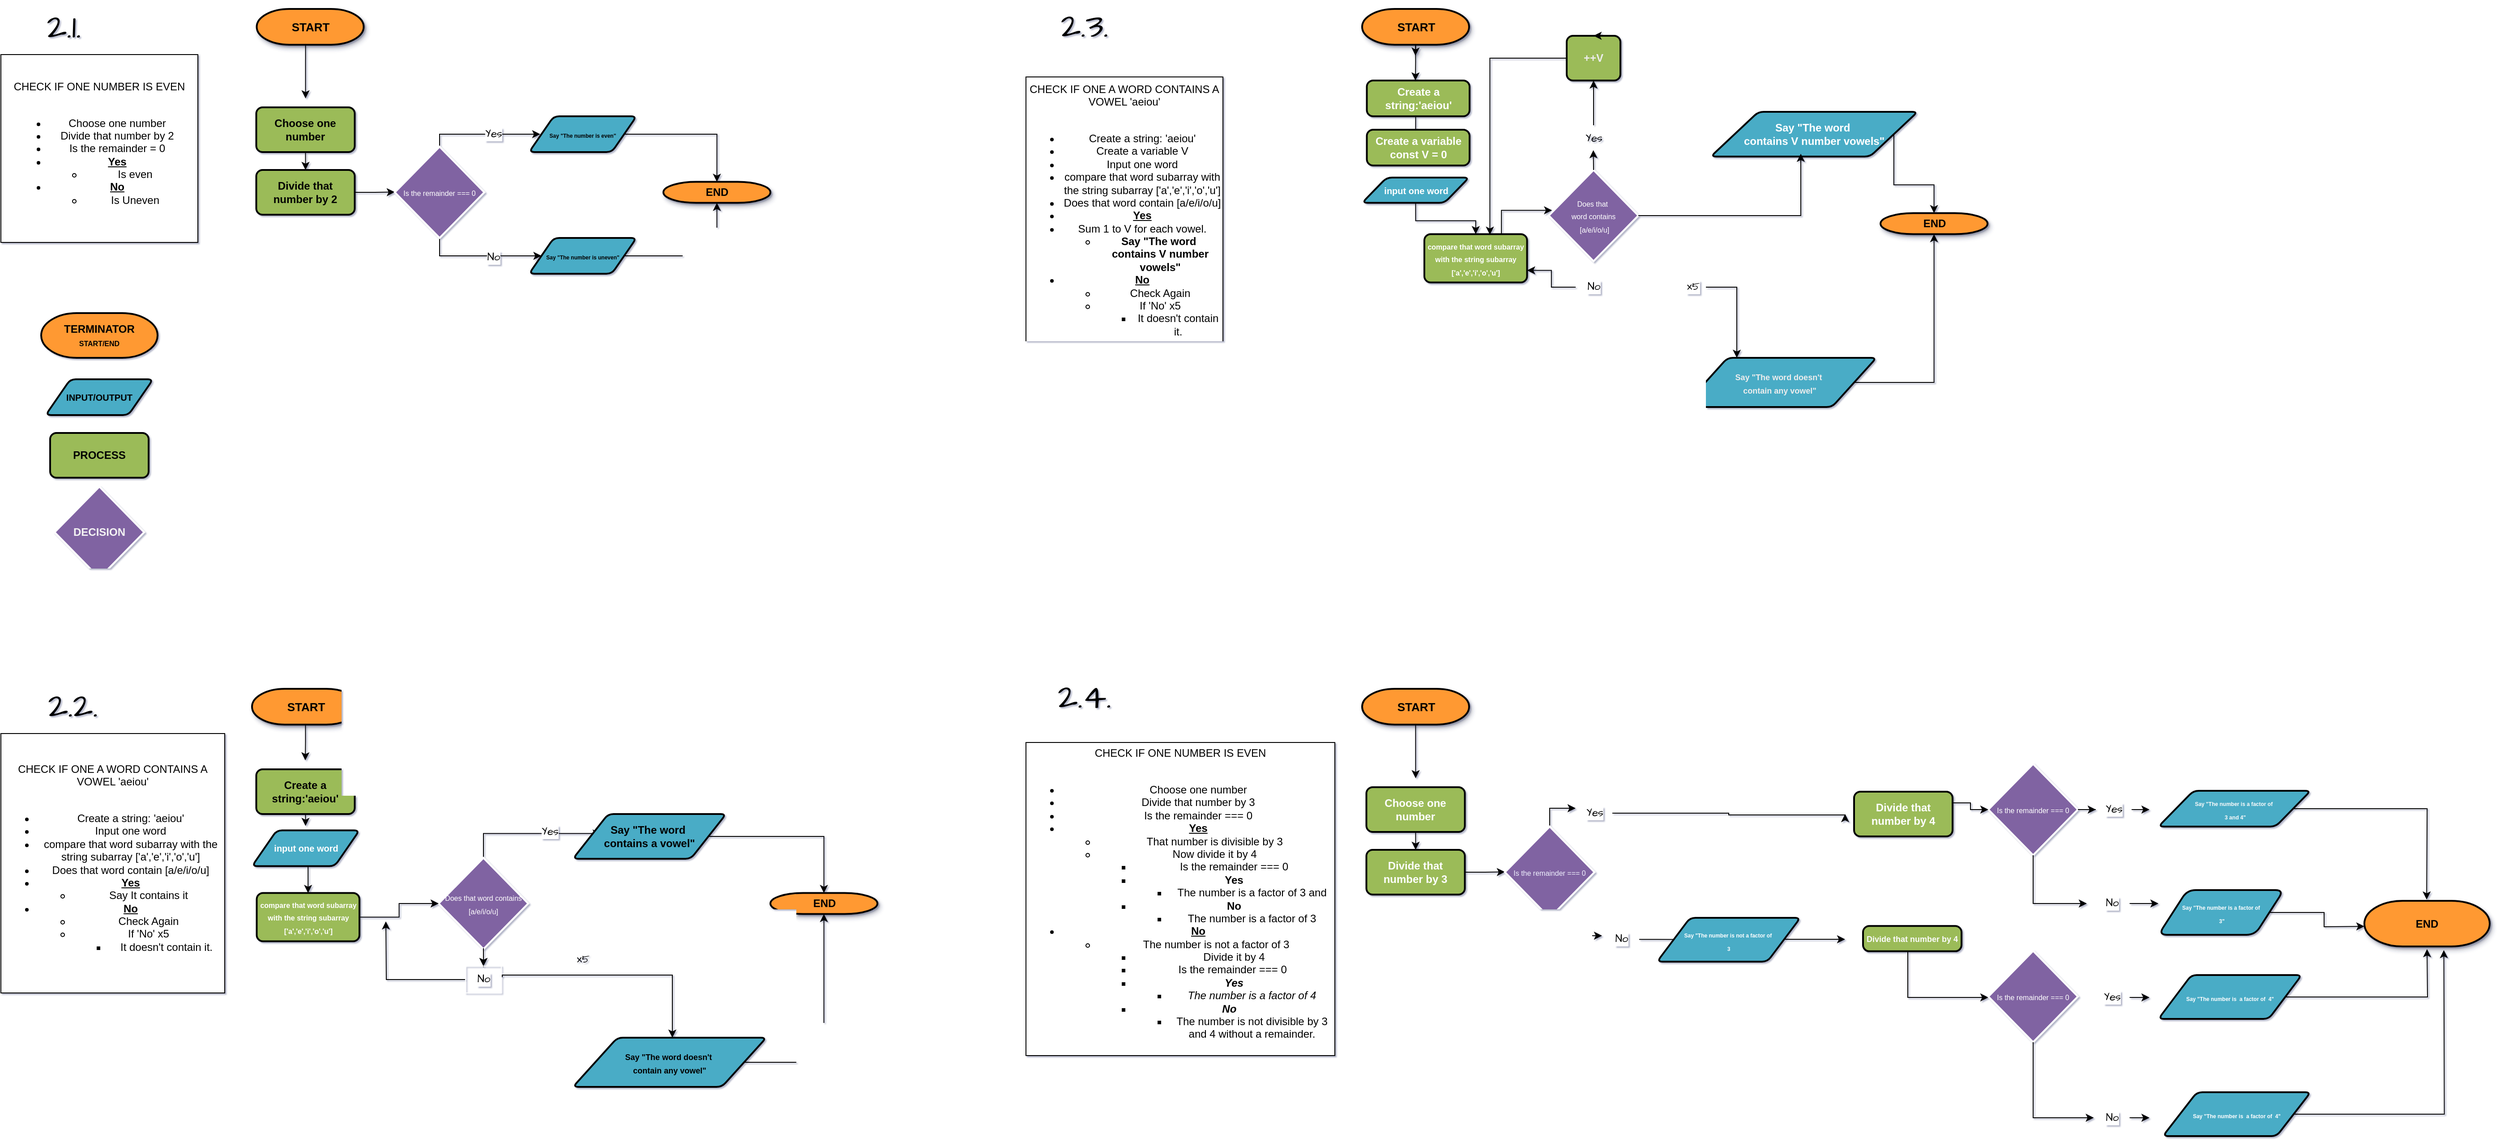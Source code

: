 <mxfile version="26.2.14" pages="2">
  <diagram name="Page-1" id="hdfUu6miAbO8KPyTUcIj">
    <mxGraphModel dx="9005" dy="5015" grid="1" gridSize="10" guides="1" tooltips="1" connect="1" arrows="1" fold="1" page="1" pageScale="1" pageWidth="827" pageHeight="1169" background="#ffffff" math="0" shadow="1" adaptiveColors="auto">
      <root>
        <mxCell id="0" />
        <mxCell id="1" parent="0" />
        <mxCell id="lo5BohARaPk3vTkeO70g-79" style="rounded=0;hachureGap=4;orthogonalLoop=1;jettySize=auto;html=1;exitX=0.5;exitY=1;exitDx=0;exitDy=0;exitPerimeter=0;fontFamily=Architects Daughter;fontSource=https%3A%2F%2Ffonts.googleapis.com%2Fcss%3Ffamily%3DArchitects%2BDaughter;edgeStyle=orthogonalEdgeStyle;" parent="1" source="lo5BohARaPk3vTkeO70g-61" target="lo5BohARaPk3vTkeO70g-73" edge="1">
          <mxGeometry relative="1" as="geometry">
            <mxPoint x="599.973" y="820" as="targetPoint" />
            <Array as="points">
              <mxPoint x="600" y="766" />
              <mxPoint x="760" y="766" />
            </Array>
          </mxGeometry>
        </mxCell>
        <mxCell id="lo5BohARaPk3vTkeO70g-3" value="&lt;b&gt;&lt;font style=&quot;color: light-dark(rgb(0, 0, 0), rgb(1, 1, 1));&quot;&gt;TERMINATOR&lt;/font&gt;&lt;/b&gt;&lt;div&gt;&lt;b&gt;&lt;font style=&quot;color: light-dark(rgb(0, 0, 0), rgb(1, 1, 1)); font-size: 8px;&quot;&gt;START/END&lt;/font&gt;&lt;/b&gt;&lt;/div&gt;" style="strokeWidth=2;html=1;shape=mxgraph.flowchart.terminator;whiteSpace=wrap;direction=east;flipH=0;flipV=1;fillColor=light-dark(#FF9933,#FFB570);" parent="1" vertex="1">
          <mxGeometry x="155" y="830" width="130" height="50" as="geometry" />
        </mxCell>
        <mxCell id="lo5BohARaPk3vTkeO70g-5" value="&lt;font style=&quot;color: rgb(244, 244, 244);&quot;&gt;DECISION&lt;/font&gt;" style="strokeWidth=2;html=1;shape=mxgraph.flowchart.decision;whiteSpace=wrap;fillColor=light-dark(#8064a2, #3333FF);fontStyle=1;strokeColor=#FFFFFF;" parent="1" vertex="1">
          <mxGeometry x="170" y="1024" width="100" height="102" as="geometry" />
        </mxCell>
        <mxCell id="lo5BohARaPk3vTkeO70g-6" value="&lt;font style=&quot;color: light-dark(rgb(0, 0, 0), rgb(0, 0, 0));&quot;&gt;&lt;b&gt;PROCESS&lt;/b&gt;&lt;/font&gt;" style="rounded=1;whiteSpace=wrap;html=1;absoluteArcSize=1;arcSize=14;strokeWidth=2;fillColor=light-dark(#9bbb59, #66CC00);" parent="1" vertex="1">
          <mxGeometry x="165" y="964" width="110" height="50" as="geometry" />
        </mxCell>
        <mxCell id="lo5BohARaPk3vTkeO70g-11" value="CHECK IF ONE NUMBER IS EVEN&lt;div&gt;&lt;br&gt;&lt;/div&gt;&lt;div&gt;&lt;ul&gt;&lt;li&gt;Choose one number&lt;/li&gt;&lt;li&gt;Divide that number by 2&lt;/li&gt;&lt;li&gt;Is the remainder = 0&lt;/li&gt;&lt;li&gt;&lt;b&gt;&lt;u&gt;Yes&lt;/u&gt;&lt;/b&gt;&lt;/li&gt;&lt;ul&gt;&lt;li&gt;Is even&lt;/li&gt;&lt;/ul&gt;&lt;li&gt;&lt;b&gt;&lt;u&gt;No&lt;/u&gt;&lt;/b&gt;&lt;/li&gt;&lt;ul&gt;&lt;li&gt;Is Uneven&lt;/li&gt;&lt;/ul&gt;&lt;/ul&gt;&lt;/div&gt;" style="rounded=0;whiteSpace=wrap;html=1;" parent="1" vertex="1">
          <mxGeometry x="110" y="541" width="220" height="210" as="geometry" />
        </mxCell>
        <mxCell id="lo5BohARaPk3vTkeO70g-33" value="&lt;font style=&quot;font-size: 10px;&quot; color=&quot;#000000&quot;&gt;&lt;b style=&quot;&quot;&gt;INPUT/OUTPUT&lt;/b&gt;&lt;/font&gt;" style="shape=parallelogram;html=1;strokeWidth=2;perimeter=parallelogramPerimeter;whiteSpace=wrap;rounded=1;arcSize=12;size=0.23;fillColor=light-dark(#4aacc6, #3399FF);" parent="1" vertex="1">
          <mxGeometry x="160" y="904" width="120" height="40" as="geometry" />
        </mxCell>
        <mxCell id="lo5BohARaPk3vTkeO70g-60" style="edgeStyle=orthogonalEdgeStyle;rounded=0;hachureGap=4;orthogonalLoop=1;jettySize=auto;html=1;fontFamily=Architects Daughter;fontSource=https%3A%2F%2Ffonts.googleapis.com%2Fcss%3Ffamily%3DArchitects%2BDaughter;" parent="1" edge="1">
          <mxGeometry relative="1" as="geometry">
            <mxPoint x="450.268" y="590" as="targetPoint" />
            <mxPoint x="450.308" y="530" as="sourcePoint" />
          </mxGeometry>
        </mxCell>
        <mxCell id="lo5BohARaPk3vTkeO70g-39" value="&lt;div&gt;&lt;font color=&quot;#010101&quot;&gt;&lt;b&gt;END&lt;/b&gt;&lt;/font&gt;&lt;/div&gt;" style="strokeWidth=2;html=1;shape=mxgraph.flowchart.terminator;whiteSpace=wrap;direction=east;flipH=0;flipV=1;fillColor=light-dark(#FF9933,#FFB570);shadow=1;container=0;" parent="1" vertex="1">
          <mxGeometry x="849.998" y="683.283" width="119.54" height="23.438" as="geometry" />
        </mxCell>
        <mxCell id="lo5BohARaPk3vTkeO70g-62" style="edgeStyle=orthogonalEdgeStyle;rounded=0;hachureGap=4;orthogonalLoop=1;jettySize=auto;html=1;exitX=0.5;exitY=1;exitDx=0;exitDy=0;entryX=0.5;entryY=0;entryDx=0;entryDy=0;fontFamily=Architects Daughter;fontSource=https%3A%2F%2Ffonts.googleapis.com%2Fcss%3Ffamily%3DArchitects%2BDaughter;" parent="1" source="lo5BohARaPk3vTkeO70g-53" target="lo5BohARaPk3vTkeO70g-54" edge="1">
          <mxGeometry relative="1" as="geometry" />
        </mxCell>
        <mxCell id="lo5BohARaPk3vTkeO70g-53" value="&lt;font style=&quot;color: light-dark(rgb(0, 0, 0), rgb(255, 255, 255));&quot;&gt;&lt;b style=&quot;&quot;&gt;Choose one number&lt;/b&gt;&lt;/font&gt;" style="rounded=1;whiteSpace=wrap;html=1;absoluteArcSize=1;arcSize=14;strokeWidth=2;fillColor=light-dark(#9bbb59, #66CC00);container=0;" parent="1" vertex="1">
          <mxGeometry x="395.25" y="600" width="110" height="50" as="geometry" />
        </mxCell>
        <mxCell id="lo5BohARaPk3vTkeO70g-69" style="edgeStyle=orthogonalEdgeStyle;rounded=0;hachureGap=4;orthogonalLoop=1;jettySize=auto;html=1;exitX=1;exitY=0.5;exitDx=0;exitDy=0;fontFamily=Architects Daughter;fontSource=https%3A%2F%2Ffonts.googleapis.com%2Fcss%3Ffamily%3DArchitects%2BDaughter;" parent="1" source="lo5BohARaPk3vTkeO70g-54" edge="1">
          <mxGeometry relative="1" as="geometry">
            <mxPoint x="550" y="694.706" as="targetPoint" />
          </mxGeometry>
        </mxCell>
        <mxCell id="lo5BohARaPk3vTkeO70g-54" value="&lt;font style=&quot;color: light-dark(rgb(0, 0, 0), rgb(233, 255, 253));&quot;&gt;&lt;b style=&quot;&quot;&gt;Divide that number by 2&lt;/b&gt;&lt;/font&gt;" style="rounded=1;whiteSpace=wrap;html=1;absoluteArcSize=1;arcSize=14;strokeWidth=2;fillColor=light-dark(#9bbb59, #66CC00);container=0;" parent="1" vertex="1">
          <mxGeometry x="395.25" y="670" width="110" height="50" as="geometry" />
        </mxCell>
        <mxCell id="lo5BohARaPk3vTkeO70g-74" style="edgeStyle=orthogonalEdgeStyle;rounded=0;hachureGap=4;orthogonalLoop=1;jettySize=auto;html=1;exitX=0.47;exitY=0.038;exitDx=0;exitDy=0;exitPerimeter=0;entryX=0;entryY=0;entryDx=0;entryDy=0;fontFamily=Architects Daughter;fontSource=https%3A%2F%2Ffonts.googleapis.com%2Fcss%3Ffamily%3DArchitects%2BDaughter;" parent="1" source="lo5BohARaPk3vTkeO70g-61" edge="1">
          <mxGeometry relative="1" as="geometry">
            <mxPoint x="590" y="656.52" as="sourcePoint" />
            <mxPoint x="712.439" y="630.0" as="targetPoint" />
            <Array as="points">
              <mxPoint x="597" y="656" />
              <mxPoint x="600" y="656" />
              <mxPoint x="600" y="630" />
            </Array>
          </mxGeometry>
        </mxCell>
        <mxCell id="lo5BohARaPk3vTkeO70g-61" value="&lt;span style=&quot;font-weight: 400; background-color: transparent;&quot;&gt;&lt;font style=&quot;font-size: 8px; color: light-dark(rgb(255, 255, 255), rgb(255, 255, 255));&quot;&gt;Is the remainder === 0&lt;/font&gt;&lt;/span&gt;" style="strokeWidth=2;html=1;shape=mxgraph.flowchart.decision;whiteSpace=wrap;fillColor=light-dark(#8064a2, #3333FF);fontStyle=1;container=0;strokeColor=#FFFFFF;" parent="1" vertex="1">
          <mxGeometry x="550" y="644" width="100" height="102" as="geometry" />
        </mxCell>
        <mxCell id="lo5BohARaPk3vTkeO70g-72" value="&lt;font style=&quot;font-size: 6px;&quot; color=&quot;#000000&quot;&gt;&lt;b style=&quot;&quot;&gt;Say &quot;The number is even&quot;&lt;/b&gt;&lt;/font&gt;" style="shape=parallelogram;html=1;strokeWidth=2;perimeter=parallelogramPerimeter;whiteSpace=wrap;rounded=1;arcSize=12;size=0.23;fillColor=light-dark(#4aacc6, #3399FF);" parent="1" vertex="1">
          <mxGeometry x="700" y="610" width="120" height="40" as="geometry" />
        </mxCell>
        <mxCell id="lo5BohARaPk3vTkeO70g-73" value="&lt;b&gt;&lt;font style=&quot;font-size: 6px; color: light-dark(rgb(0, 0, 0), rgb(255, 255, 255));&quot;&gt;Say &quot;The number is uneven&quot;&lt;/font&gt;&lt;/b&gt;" style="shape=parallelogram;html=1;strokeWidth=2;perimeter=parallelogramPerimeter;whiteSpace=wrap;rounded=1;arcSize=12;size=0.23;fillColor=light-dark(#4aacc6, #3399FF);" parent="1" vertex="1">
          <mxGeometry x="700" y="746" width="120" height="40" as="geometry" />
        </mxCell>
        <mxCell id="lo5BohARaPk3vTkeO70g-76" style="edgeStyle=orthogonalEdgeStyle;rounded=0;hachureGap=4;orthogonalLoop=1;jettySize=auto;html=1;exitX=1;exitY=0.5;exitDx=0;exitDy=0;entryX=0.5;entryY=1;entryDx=0;entryDy=0;entryPerimeter=0;fontFamily=Architects Daughter;fontSource=https%3A%2F%2Ffonts.googleapis.com%2Fcss%3Ffamily%3DArchitects%2BDaughter;" parent="1" source="lo5BohARaPk3vTkeO70g-72" target="lo5BohARaPk3vTkeO70g-39" edge="1">
          <mxGeometry relative="1" as="geometry" />
        </mxCell>
        <mxCell id="lo5BohARaPk3vTkeO70g-77" style="edgeStyle=orthogonalEdgeStyle;rounded=0;hachureGap=4;orthogonalLoop=1;jettySize=auto;html=1;exitX=1;exitY=0.5;exitDx=0;exitDy=0;entryX=0.5;entryY=0;entryDx=0;entryDy=0;entryPerimeter=0;fontFamily=Architects Daughter;fontSource=https%3A%2F%2Ffonts.googleapis.com%2Fcss%3Ffamily%3DArchitects%2BDaughter;" parent="1" source="lo5BohARaPk3vTkeO70g-73" target="lo5BohARaPk3vTkeO70g-39" edge="1">
          <mxGeometry relative="1" as="geometry" />
        </mxCell>
        <mxCell id="lo5BohARaPk3vTkeO70g-81" value="No" style="text;html=1;align=center;verticalAlign=middle;resizable=0;points=[];autosize=1;strokeColor=none;fillColor=none;fontFamily=Architects Daughter;fontSource=https%3A%2F%2Ffonts.googleapis.com%2Fcss%3Ffamily%3DArchitects%2BDaughter;labelBackgroundColor=default;spacingTop=3;spacing=1;" parent="1" vertex="1">
          <mxGeometry x="640" y="751" width="40" height="30" as="geometry" />
        </mxCell>
        <mxCell id="lo5BohARaPk3vTkeO70g-82" value="2.1." style="text;html=1;align=center;verticalAlign=middle;resizable=0;points=[];autosize=1;strokeColor=none;fillColor=none;fontFamily=Architects Daughter;fontSource=https%3A%2F%2Ffonts.googleapis.com%2Fcss%3Ffamily%3DArchitects%2BDaughter;fontSize=39;" parent="1" vertex="1">
          <mxGeometry x="150" y="481" width="60" height="60" as="geometry" />
        </mxCell>
        <mxCell id="lo5BohARaPk3vTkeO70g-106" style="rounded=0;hachureGap=4;orthogonalLoop=1;jettySize=auto;html=1;fontFamily=Architects Daughter;fontSource=https%3A%2F%2Ffonts.googleapis.com%2Fcss%3Ffamily%3DArchitects%2BDaughter;edgeStyle=orthogonalEdgeStyle;exitX=1.025;exitY=0.414;exitDx=0;exitDy=0;exitPerimeter=0;" parent="1" source="lo5BohARaPk3vTkeO70g-127" target="lo5BohARaPk3vTkeO70g-123" edge="1">
          <mxGeometry relative="1" as="geometry">
            <mxPoint x="648.973" y="1615" as="targetPoint" />
            <Array as="points">
              <mxPoint x="670" y="1570" />
              <mxPoint x="860" y="1570" />
            </Array>
            <mxPoint x="700" y="1570" as="sourcePoint" />
          </mxGeometry>
        </mxCell>
        <mxCell id="lo5BohARaPk3vTkeO70g-110" value="CHECK IF ONE A WORD CONTAINS A VOWEL &#39;aeiou&#39;&lt;div&gt;&lt;br&gt;&lt;/div&gt;&lt;div&gt;&lt;ul&gt;&lt;li&gt;&lt;span style=&quot;background-color: transparent; color: light-dark(rgb(0, 0, 0), rgb(255, 255, 255));&quot;&gt;Create a string: &#39;aeiou&#39;&lt;/span&gt;&lt;/li&gt;&lt;li&gt;&lt;span style=&quot;background-color: transparent; color: light-dark(rgb(0, 0, 0), rgb(255, 255, 255));&quot;&gt;Input one word&lt;/span&gt;&lt;/li&gt;&lt;li&gt;&lt;span style=&quot;background-color: transparent; color: light-dark(rgb(0, 0, 0), rgb(255, 255, 255));&quot;&gt;compare that word subarray with the string subarray [&#39;a&#39;,&#39;e&#39;,&#39;i&#39;,&#39;o&#39;,&#39;u&#39;]&lt;/span&gt;&lt;/li&gt;&lt;li&gt;&lt;span style=&quot;background-color: transparent; color: light-dark(rgb(0, 0, 0), rgb(255, 255, 255));&quot;&gt;Does that word contain [a/e/i/o/u]&lt;/span&gt;&lt;/li&gt;&lt;li&gt;&lt;span style=&quot;background-color: transparent; color: light-dark(rgb(0, 0, 0), rgb(255, 255, 255));&quot;&gt;&lt;b&gt;&lt;u&gt;Yes&lt;/u&gt;&lt;/b&gt;&lt;/span&gt;&lt;/li&gt;&lt;ul&gt;&lt;li&gt;&lt;span style=&quot;background-color: transparent; color: light-dark(rgb(0, 0, 0), rgb(255, 255, 255));&quot;&gt;Say It contains it&lt;/span&gt;&lt;/li&gt;&lt;/ul&gt;&lt;li&gt;&lt;span style=&quot;background-color: transparent; color: light-dark(rgb(0, 0, 0), rgb(255, 255, 255));&quot;&gt;&lt;b&gt;&lt;u&gt;No&lt;/u&gt;&lt;/b&gt;&lt;/span&gt;&lt;/li&gt;&lt;ul&gt;&lt;li&gt;Check Again&lt;/li&gt;&lt;li&gt;If &#39;No&#39; x5&lt;/li&gt;&lt;ul&gt;&lt;li&gt;It doesn&#39;t contain it.&lt;/li&gt;&lt;/ul&gt;&lt;/ul&gt;&lt;/ul&gt;&lt;/div&gt;" style="rounded=0;whiteSpace=wrap;html=1;" parent="1" vertex="1">
          <mxGeometry x="110" y="1300" width="250" height="290" as="geometry" />
        </mxCell>
        <mxCell id="lo5BohARaPk3vTkeO70g-112" style="edgeStyle=orthogonalEdgeStyle;rounded=0;hachureGap=4;orthogonalLoop=1;jettySize=auto;html=1;fontFamily=Architects Daughter;fontSource=https%3A%2F%2Ffonts.googleapis.com%2Fcss%3Ffamily%3DArchitects%2BDaughter;" parent="1" source="lo5BohARaPk3vTkeO70g-113" edge="1">
          <mxGeometry relative="1" as="geometry">
            <mxPoint x="450" y="1330" as="targetPoint" />
          </mxGeometry>
        </mxCell>
        <mxCell id="lo5BohARaPk3vTkeO70g-113" value="&lt;div&gt;&lt;b&gt;&lt;font style=&quot;color: light-dark(rgb(0, 0, 0), rgb(1, 1, 1)); font-size: 13px;&quot;&gt;START&lt;/font&gt;&lt;/b&gt;&lt;/div&gt;" style="strokeWidth=2;html=1;shape=mxgraph.flowchart.terminator;whiteSpace=wrap;direction=east;flipH=1;flipV=1;fillColor=light-dark(#FF9933,#FFB570);shadow=1;container=0;" parent="1" vertex="1">
          <mxGeometry x="390.5" y="1250" width="119.5" height="40" as="geometry" />
        </mxCell>
        <mxCell id="lo5BohARaPk3vTkeO70g-114" value="&lt;div&gt;&lt;font color=&quot;#010101&quot;&gt;&lt;b&gt;END&lt;/b&gt;&lt;/font&gt;&lt;/div&gt;" style="strokeWidth=2;html=1;shape=mxgraph.flowchart.terminator;whiteSpace=wrap;direction=east;flipH=0;flipV=1;fillColor=light-dark(#FF9933,#FFB570);shadow=1;container=0;" parent="1" vertex="1">
          <mxGeometry x="969.538" y="1478.283" width="119.54" height="23.438" as="geometry" />
        </mxCell>
        <mxCell id="lo5BohARaPk3vTkeO70g-116" style="edgeStyle=orthogonalEdgeStyle;rounded=0;hachureGap=4;orthogonalLoop=1;jettySize=auto;html=1;exitX=0.5;exitY=1;exitDx=0;exitDy=0;entryX=0.5;entryY=0;entryDx=0;entryDy=0;fontFamily=Architects Daughter;fontSource=https%3A%2F%2Ffonts.googleapis.com%2Fcss%3Ffamily%3DArchitects%2BDaughter;" parent="1" source="lo5BohARaPk3vTkeO70g-117" edge="1">
          <mxGeometry relative="1" as="geometry">
            <mxPoint x="450.25" y="1403.28" as="targetPoint" />
          </mxGeometry>
        </mxCell>
        <mxCell id="lo5BohARaPk3vTkeO70g-129" style="edgeStyle=orthogonalEdgeStyle;rounded=0;hachureGap=4;orthogonalLoop=1;jettySize=auto;html=1;exitX=0.5;exitY=0;exitDx=0;exitDy=0;fontFamily=Architects Daughter;fontSource=https%3A%2F%2Ffonts.googleapis.com%2Fcss%3Ffamily%3DArchitects%2BDaughter;" parent="1" source="lo5BohARaPk3vTkeO70g-117" edge="1">
          <mxGeometry relative="1" as="geometry">
            <mxPoint x="450.143" y="1369.714" as="targetPoint" />
          </mxGeometry>
        </mxCell>
        <mxCell id="lo5BohARaPk3vTkeO70g-117" value="&lt;font style=&quot;color: light-dark(rgb(0, 0, 0), rgb(255, 255, 255));&quot;&gt;&lt;b style=&quot;&quot;&gt;Create a string:&#39;aeiou&#39;&lt;/b&gt;&lt;/font&gt;" style="rounded=1;whiteSpace=wrap;html=1;absoluteArcSize=1;arcSize=14;strokeWidth=2;fillColor=light-dark(#9bbb59, #66CC00);container=0;" parent="1" vertex="1">
          <mxGeometry x="395.25" y="1340" width="110" height="50" as="geometry" />
        </mxCell>
        <mxCell id="lo5BohARaPk3vTkeO70g-120" style="edgeStyle=orthogonalEdgeStyle;rounded=0;hachureGap=4;orthogonalLoop=1;jettySize=auto;html=1;entryX=0;entryY=0;entryDx=0;entryDy=0;fontFamily=Architects Daughter;fontSource=https%3A%2F%2Ffonts.googleapis.com%2Fcss%3Ffamily%3DArchitects%2BDaughter;exitX=0.5;exitY=0;exitDx=0;exitDy=0;exitPerimeter=0;" parent="1" source="lo5BohARaPk3vTkeO70g-121" edge="1">
          <mxGeometry relative="1" as="geometry">
            <mxPoint x="640" y="1410" as="sourcePoint" />
            <mxPoint x="779.999" y="1411.74" as="targetPoint" />
            <Array as="points">
              <mxPoint x="649" y="1412" />
            </Array>
          </mxGeometry>
        </mxCell>
        <mxCell id="aI1wJP26CWivjwDJ-8vj-2" value="" style="edgeStyle=orthogonalEdgeStyle;rounded=0;orthogonalLoop=1;jettySize=auto;html=1;" parent="1" source="lo5BohARaPk3vTkeO70g-121" target="lo5BohARaPk3vTkeO70g-127" edge="1">
          <mxGeometry relative="1" as="geometry" />
        </mxCell>
        <mxCell id="lo5BohARaPk3vTkeO70g-121" value="&lt;span style=&quot;font-weight: 400; background-color: transparent;&quot;&gt;&lt;font style=&quot;font-size: 8px; color: light-dark(rgb(255, 255, 255), rgb(255, 255, 255));&quot;&gt;Does that word contains [a/e/i/o/u]&lt;/font&gt;&lt;/span&gt;" style="strokeWidth=2;html=1;shape=mxgraph.flowchart.decision;whiteSpace=wrap;fillColor=light-dark(#8064a2, #3333FF);fontStyle=1;container=0;strokeColor=#FFFFFF;" parent="1" vertex="1">
          <mxGeometry x="599" y="1439" width="100" height="102" as="geometry" />
        </mxCell>
        <mxCell id="lo5BohARaPk3vTkeO70g-122" value="&lt;font color=&quot;#000000&quot;&gt;&lt;b style=&quot;&quot;&gt;Say &quot;The word&amp;nbsp;&lt;/b&gt;&lt;/font&gt;&lt;div&gt;&lt;font color=&quot;#000000&quot;&gt;&lt;b style=&quot;&quot;&gt;contains a vowel&quot;&lt;/b&gt;&lt;/font&gt;&lt;/div&gt;" style="shape=parallelogram;html=1;strokeWidth=2;perimeter=parallelogramPerimeter;whiteSpace=wrap;rounded=1;arcSize=12;size=0.23;fillColor=light-dark(#4aacc6, #3399FF);" parent="1" vertex="1">
          <mxGeometry x="749" y="1390" width="171" height="50" as="geometry" />
        </mxCell>
        <mxCell id="lo5BohARaPk3vTkeO70g-123" value="&lt;b&gt;&lt;font style=&quot;font-size: 9px;&quot;&gt;Say &quot;The word doesn&#39;t&amp;nbsp;&lt;/font&gt;&lt;/b&gt;&lt;div&gt;&lt;b&gt;&lt;font style=&quot;font-size: 9px;&quot;&gt;contain any vowel&quot;&lt;/font&gt;&lt;/b&gt;&lt;/div&gt;" style="shape=parallelogram;html=1;strokeWidth=2;perimeter=parallelogramPerimeter;whiteSpace=wrap;rounded=1;arcSize=12;size=0.23;fillColor=light-dark(#4aacc6, #3399FF);" parent="1" vertex="1">
          <mxGeometry x="749" y="1640" width="216" height="55" as="geometry" />
        </mxCell>
        <mxCell id="lo5BohARaPk3vTkeO70g-124" style="edgeStyle=orthogonalEdgeStyle;rounded=0;hachureGap=4;orthogonalLoop=1;jettySize=auto;html=1;exitX=1;exitY=0.5;exitDx=0;exitDy=0;entryX=0.5;entryY=1;entryDx=0;entryDy=0;entryPerimeter=0;fontFamily=Architects Daughter;fontSource=https%3A%2F%2Ffonts.googleapis.com%2Fcss%3Ffamily%3DArchitects%2BDaughter;" parent="1" source="lo5BohARaPk3vTkeO70g-122" target="lo5BohARaPk3vTkeO70g-114" edge="1">
          <mxGeometry relative="1" as="geometry" />
        </mxCell>
        <mxCell id="lo5BohARaPk3vTkeO70g-125" style="edgeStyle=orthogonalEdgeStyle;rounded=0;hachureGap=4;orthogonalLoop=1;jettySize=auto;html=1;exitX=1;exitY=0.5;exitDx=0;exitDy=0;entryX=0.5;entryY=0;entryDx=0;entryDy=0;entryPerimeter=0;fontFamily=Architects Daughter;fontSource=https%3A%2F%2Ffonts.googleapis.com%2Fcss%3Ffamily%3DArchitects%2BDaughter;" parent="1" source="lo5BohARaPk3vTkeO70g-123" target="lo5BohARaPk3vTkeO70g-114" edge="1">
          <mxGeometry relative="1" as="geometry" />
        </mxCell>
        <mxCell id="lo5BohARaPk3vTkeO70g-136" style="edgeStyle=orthogonalEdgeStyle;rounded=0;hachureGap=4;orthogonalLoop=1;jettySize=auto;html=1;fontFamily=Architects Daughter;fontSource=https%3A%2F%2Ffonts.googleapis.com%2Fcss%3Ffamily%3DArchitects%2BDaughter;" parent="1" source="lo5BohARaPk3vTkeO70g-127" edge="1">
          <mxGeometry relative="1" as="geometry">
            <mxPoint x="540" y="1510.0" as="targetPoint" />
          </mxGeometry>
        </mxCell>
        <mxCell id="lo5BohARaPk3vTkeO70g-128" value="2.2." style="text;html=1;align=center;verticalAlign=middle;resizable=0;points=[];autosize=1;strokeColor=none;fillColor=none;fontFamily=Architects Daughter;fontSource=https%3A%2F%2Ffonts.googleapis.com%2Fcss%3Ffamily%3DArchitects%2BDaughter;fontSize=39;" parent="1" vertex="1">
          <mxGeometry x="150" y="1240" width="80" height="60" as="geometry" />
        </mxCell>
        <mxCell id="lo5BohARaPk3vTkeO70g-130" value="&lt;font style=&quot;font-size: 8px; color: light-dark(rgb(255, 255, 255), rgb(255, 255, 255));&quot;&gt;&lt;b style=&quot;&quot;&gt;compare that word subarray with the string subarray [&#39;a&#39;,&#39;e&#39;,&#39;i&#39;,&#39;o&#39;,&#39;u&#39;]&lt;/b&gt;&lt;/font&gt;" style="rounded=1;whiteSpace=wrap;html=1;absoluteArcSize=1;arcSize=14;strokeWidth=2;fillColor=light-dark(#9bbb59, #66CC00);container=0;" parent="1" vertex="1">
          <mxGeometry x="395.75" y="1478.28" width="114.75" height="54" as="geometry" />
        </mxCell>
        <mxCell id="lo5BohARaPk3vTkeO70g-133" style="edgeStyle=orthogonalEdgeStyle;rounded=0;hachureGap=4;orthogonalLoop=1;jettySize=auto;html=1;exitX=0.5;exitY=1;exitDx=0;exitDy=0;entryX=0.5;entryY=0;entryDx=0;entryDy=0;fontFamily=Architects Daughter;fontSource=https%3A%2F%2Ffonts.googleapis.com%2Fcss%3Ffamily%3DArchitects%2BDaughter;" parent="1" source="lo5BohARaPk3vTkeO70g-132" target="lo5BohARaPk3vTkeO70g-130" edge="1">
          <mxGeometry relative="1" as="geometry" />
        </mxCell>
        <mxCell id="lo5BohARaPk3vTkeO70g-132" value="&lt;font style=&quot;color: light-dark(rgb(255, 255, 255), rgb(255, 255, 255));&quot;&gt;&lt;span style=&quot;font-size: 10px;&quot;&gt;&lt;b style=&quot;&quot;&gt;input one word&lt;/b&gt;&lt;/span&gt;&lt;/font&gt;" style="shape=parallelogram;html=1;strokeWidth=2;perimeter=parallelogramPerimeter;whiteSpace=wrap;rounded=1;arcSize=12;size=0.23;fillColor=light-dark(#4aacc6, #3399FF);" parent="1" vertex="1">
          <mxGeometry x="390.5" y="1408.28" width="120" height="40" as="geometry" />
        </mxCell>
        <mxCell id="lo5BohARaPk3vTkeO70g-135" style="edgeStyle=orthogonalEdgeStyle;rounded=0;hachureGap=4;orthogonalLoop=1;jettySize=auto;html=1;entryX=0;entryY=0.5;entryDx=0;entryDy=0;entryPerimeter=0;fontFamily=Architects Daughter;fontSource=https%3A%2F%2Ffonts.googleapis.com%2Fcss%3Ffamily%3DArchitects%2BDaughter;" parent="1" source="lo5BohARaPk3vTkeO70g-130" target="lo5BohARaPk3vTkeO70g-121" edge="1">
          <mxGeometry relative="1" as="geometry" />
        </mxCell>
        <mxCell id="lo5BohARaPk3vTkeO70g-137" value="x5" style="text;html=1;align=center;verticalAlign=middle;resizable=0;points=[];autosize=1;strokeColor=none;fillColor=none;fontFamily=Architects Daughter;fontSource=https%3A%2F%2Ffonts.googleapis.com%2Fcss%3Ffamily%3DArchitects%2BDaughter;" parent="1" vertex="1">
          <mxGeometry x="740" y="1538" width="40" height="30" as="geometry" />
        </mxCell>
        <mxCell id="lo5BohARaPk3vTkeO70g-138" style="rounded=0;hachureGap=4;orthogonalLoop=1;jettySize=auto;html=1;exitX=0.5;exitY=1;exitDx=0;exitDy=0;exitPerimeter=0;fontFamily=Architects Daughter;fontSource=https%3A%2F%2Ffonts.googleapis.com%2Fcss%3Ffamily%3DArchitects%2BDaughter;edgeStyle=orthogonalEdgeStyle;" parent="1" source="lo5BohARaPk3vTkeO70g-152" target="lo5BohARaPk3vTkeO70g-154" edge="1">
          <mxGeometry relative="1" as="geometry">
            <mxPoint x="1888.973" y="855" as="targetPoint" />
            <Array as="points">
              <mxPoint x="1889" y="801" />
              <mxPoint x="2049" y="801" />
            </Array>
          </mxGeometry>
        </mxCell>
        <mxCell id="lo5BohARaPk3vTkeO70g-142" value="CHECK IF ONE A WORD CONTAINS A VOWEL &#39;aeiou&#39;&lt;div&gt;&lt;br&gt;&lt;/div&gt;&lt;div&gt;&lt;ul&gt;&lt;li&gt;&lt;span style=&quot;background-color: transparent; color: light-dark(rgb(0, 0, 0), rgb(255, 255, 255));&quot;&gt;Create a string: &#39;aeiou&#39;&lt;/span&gt;&lt;/li&gt;&lt;li&gt;&lt;span style=&quot;background-color: transparent; color: light-dark(rgb(0, 0, 0), rgb(255, 255, 255));&quot;&gt;Create a variable V&lt;/span&gt;&lt;/li&gt;&lt;li&gt;&lt;span style=&quot;background-color: transparent; color: light-dark(rgb(0, 0, 0), rgb(255, 255, 255));&quot;&gt;Input one word&lt;/span&gt;&lt;/li&gt;&lt;li&gt;&lt;span style=&quot;background-color: transparent; color: light-dark(rgb(0, 0, 0), rgb(255, 255, 255));&quot;&gt;compare that word subarray with the string subarray [&#39;a&#39;,&#39;e&#39;,&#39;i&#39;,&#39;o&#39;,&#39;u&#39;]&lt;/span&gt;&lt;/li&gt;&lt;li&gt;&lt;span style=&quot;background-color: transparent; color: light-dark(rgb(0, 0, 0), rgb(255, 255, 255));&quot;&gt;Does that word contain [a/e/i/o/u]&lt;/span&gt;&lt;/li&gt;&lt;li&gt;&lt;span style=&quot;background-color: transparent; color: light-dark(rgb(0, 0, 0), rgb(255, 255, 255));&quot;&gt;&lt;b&gt;&lt;u&gt;Yes&lt;/u&gt;&lt;/b&gt;&lt;/span&gt;&lt;/li&gt;&lt;li&gt;&lt;span style=&quot;background-color: transparent; color: light-dark(rgb(0, 0, 0), rgb(255, 255, 255));&quot;&gt;Sum 1 to V for each vowel.&lt;/span&gt;&lt;/li&gt;&lt;ul&gt;&lt;li&gt;&lt;span style=&quot;background-color: transparent; color: light-dark(rgb(0, 0, 0), rgb(255, 255, 255));&quot;&gt;&lt;font&gt;&lt;b&gt;Say &quot;The word&amp;nbsp;&lt;br&gt;&lt;/b&gt;&lt;/font&gt;&lt;b style=&quot;color: light-dark(rgb(0, 0, 0), rgb(237, 237, 237)); background-color: transparent;&quot;&gt;contains V number vowels&quot;&lt;/b&gt;&lt;/span&gt;&lt;/li&gt;&lt;/ul&gt;&lt;li&gt;&lt;span style=&quot;background-color: transparent; color: light-dark(rgb(0, 0, 0), rgb(255, 255, 255));&quot;&gt;&lt;b&gt;&lt;u&gt;No&lt;/u&gt;&lt;/b&gt;&lt;/span&gt;&lt;/li&gt;&lt;ul&gt;&lt;li&gt;Check Again&lt;/li&gt;&lt;li&gt;If &#39;No&#39; x5&lt;/li&gt;&lt;ul&gt;&lt;li&gt;It doesn&#39;t contain it.&lt;/li&gt;&lt;/ul&gt;&lt;/ul&gt;&lt;/ul&gt;&lt;/div&gt;" style="rounded=0;whiteSpace=wrap;html=1;" parent="1" vertex="1">
          <mxGeometry x="1255" y="566" width="220" height="310" as="geometry" />
        </mxCell>
        <mxCell id="lo5BohARaPk3vTkeO70g-144" style="edgeStyle=orthogonalEdgeStyle;rounded=0;hachureGap=4;orthogonalLoop=1;jettySize=auto;html=1;fontFamily=Architects Daughter;fontSource=https%3A%2F%2Ffonts.googleapis.com%2Fcss%3Ffamily%3DArchitects%2BDaughter;" parent="1" source="lo5BohARaPk3vTkeO70g-145" edge="1">
          <mxGeometry relative="1" as="geometry">
            <mxPoint x="1690" y="570" as="targetPoint" />
          </mxGeometry>
        </mxCell>
        <mxCell id="lo5BohARaPk3vTkeO70g-145" value="&lt;div&gt;&lt;b&gt;&lt;font style=&quot;color: light-dark(rgb(0, 0, 0), rgb(1, 1, 1)); font-size: 13px;&quot;&gt;START&lt;/font&gt;&lt;/b&gt;&lt;/div&gt;" style="strokeWidth=2;html=1;shape=mxgraph.flowchart.terminator;whiteSpace=wrap;direction=east;flipH=1;flipV=1;fillColor=light-dark(#FF9933,#FFB570);shadow=1;container=0;" parent="1" vertex="1">
          <mxGeometry x="1630.5" y="490" width="119.5" height="40" as="geometry" />
        </mxCell>
        <mxCell id="lo5BohARaPk3vTkeO70g-146" value="&lt;div&gt;&lt;font color=&quot;#010101&quot;&gt;&lt;b&gt;END&lt;/b&gt;&lt;/font&gt;&lt;/div&gt;" style="strokeWidth=2;html=1;shape=mxgraph.flowchart.terminator;whiteSpace=wrap;direction=east;flipH=0;flipV=1;fillColor=light-dark(#FF9933,#FFB570);shadow=1;container=0;" parent="1" vertex="1">
          <mxGeometry x="2209.538" y="718.283" width="119.54" height="23.438" as="geometry" />
        </mxCell>
        <mxCell id="lo5BohARaPk3vTkeO70g-147" style="edgeStyle=orthogonalEdgeStyle;rounded=0;orthogonalLoop=1;jettySize=auto;html=1;exitX=0.5;exitY=0;exitDx=0;exitDy=0;exitPerimeter=0;shadow=1;" parent="1" source="lo5BohARaPk3vTkeO70g-145" edge="1">
          <mxGeometry relative="1" as="geometry">
            <mxPoint x="1690.019" y="542.188" as="targetPoint" />
          </mxGeometry>
        </mxCell>
        <mxCell id="lo5BohARaPk3vTkeO70g-148" style="edgeStyle=orthogonalEdgeStyle;rounded=0;hachureGap=4;orthogonalLoop=1;jettySize=auto;html=1;exitX=0.5;exitY=1;exitDx=0;exitDy=0;entryX=0.5;entryY=0;entryDx=0;entryDy=0;fontFamily=Architects Daughter;fontSource=https%3A%2F%2Ffonts.googleapis.com%2Fcss%3Ffamily%3DArchitects%2BDaughter;" parent="1" source="lo5BohARaPk3vTkeO70g-150" edge="1">
          <mxGeometry relative="1" as="geometry">
            <mxPoint x="1690.25" y="643.28" as="targetPoint" />
          </mxGeometry>
        </mxCell>
        <mxCell id="lo5BohARaPk3vTkeO70g-149" style="edgeStyle=orthogonalEdgeStyle;rounded=0;hachureGap=4;orthogonalLoop=1;jettySize=auto;html=1;exitX=0.5;exitY=0;exitDx=0;exitDy=0;fontFamily=Architects Daughter;fontSource=https%3A%2F%2Ffonts.googleapis.com%2Fcss%3Ffamily%3DArchitects%2BDaughter;fillColor=light-dark(#B9E0A5,#66CC00);" parent="1" source="lo5BohARaPk3vTkeO70g-150" edge="1">
          <mxGeometry relative="1" as="geometry">
            <mxPoint x="1690.143" y="609.714" as="targetPoint" />
          </mxGeometry>
        </mxCell>
        <mxCell id="lo5BohARaPk3vTkeO70g-150" value="&lt;font style=&quot;color: light-dark(rgb(255, 255, 255), rgb(255, 255, 255));&quot;&gt;&lt;b style=&quot;&quot;&gt;Create a string:&#39;aeiou&#39;&lt;/b&gt;&lt;/font&gt;" style="rounded=1;whiteSpace=wrap;html=1;absoluteArcSize=1;arcSize=14;strokeWidth=2;fillColor=light-dark(#9bbb59, #66CC00);container=0;" parent="1" vertex="1">
          <mxGeometry x="1635.75" y="570" width="114.75" height="40" as="geometry" />
        </mxCell>
        <mxCell id="lo5BohARaPk3vTkeO70g-152" value="&lt;span style=&quot;font-weight: 400; background-color: transparent;&quot;&gt;&lt;font style=&quot;font-size: 8px; color: rgb(255, 255, 255);&quot;&gt;Does that&amp;nbsp;&lt;/font&gt;&lt;/span&gt;&lt;div&gt;&lt;span style=&quot;font-weight: 400; background-color: transparent;&quot;&gt;&lt;font style=&quot;font-size: 8px; color: rgb(255, 255, 255);&quot;&gt;word contains&lt;/font&gt;&lt;/span&gt;&lt;/div&gt;&lt;div&gt;&lt;span style=&quot;font-weight: 400; background-color: transparent;&quot;&gt;&lt;font style=&quot;font-size: 8px; color: rgb(255, 255, 255);&quot;&gt;&amp;nbsp;[a/e/i/o/u]&lt;/font&gt;&lt;/span&gt;&lt;/div&gt;" style="strokeWidth=2;html=1;shape=mxgraph.flowchart.decision;whiteSpace=wrap;fillColor=light-dark(#8064a2, #3333FF);fontStyle=1;container=0;strokeColor=#FFFFFF;" parent="1" vertex="1">
          <mxGeometry x="1839" y="670" width="100" height="102" as="geometry" />
        </mxCell>
        <mxCell id="lo5BohARaPk3vTkeO70g-153" value="&lt;font style=&quot;color: rgb(255, 255, 255);&quot;&gt;&lt;b style=&quot;&quot;&gt;Say &quot;The word&amp;nbsp;&lt;/b&gt;&lt;/font&gt;&lt;div&gt;&lt;font style=&quot;color: rgb(255, 255, 255);&quot;&gt;&lt;b style=&quot;&quot;&gt;contains V number vowels&quot;&lt;/b&gt;&lt;/font&gt;&lt;/div&gt;" style="shape=parallelogram;html=1;strokeWidth=2;perimeter=parallelogramPerimeter;whiteSpace=wrap;rounded=1;arcSize=12;size=0.23;fillColor=light-dark(#4aacc6, #3399FF);" parent="1" vertex="1">
          <mxGeometry x="2020" y="605" width="231" height="50" as="geometry" />
        </mxCell>
        <mxCell id="lo5BohARaPk3vTkeO70g-154" value="&lt;b&gt;&lt;font style=&quot;color: light-dark(rgb(237, 237, 237), rgb(255, 255, 255)); font-size: 9px;&quot;&gt;Say &quot;The word doesn&#39;t&amp;nbsp;&lt;/font&gt;&lt;/b&gt;&lt;div&gt;&lt;b&gt;&lt;font style=&quot;color: light-dark(rgb(237, 237, 237), rgb(255, 255, 255)); font-size: 9px;&quot;&gt;contain any vowel&quot;&lt;/font&gt;&lt;/b&gt;&lt;/div&gt;" style="shape=parallelogram;html=1;strokeWidth=2;perimeter=parallelogramPerimeter;whiteSpace=wrap;rounded=1;arcSize=12;size=0.23;fillColor=light-dark(#4aacc6, #3399FF);" parent="1" vertex="1">
          <mxGeometry x="1989" y="880" width="216" height="55" as="geometry" />
        </mxCell>
        <mxCell id="lo5BohARaPk3vTkeO70g-155" style="edgeStyle=orthogonalEdgeStyle;rounded=0;hachureGap=4;orthogonalLoop=1;jettySize=auto;html=1;exitX=1;exitY=0.5;exitDx=0;exitDy=0;entryX=0.5;entryY=1;entryDx=0;entryDy=0;entryPerimeter=0;fontFamily=Architects Daughter;fontSource=https%3A%2F%2Ffonts.googleapis.com%2Fcss%3Ffamily%3DArchitects%2BDaughter;" parent="1" source="lo5BohARaPk3vTkeO70g-153" target="lo5BohARaPk3vTkeO70g-146" edge="1">
          <mxGeometry relative="1" as="geometry" />
        </mxCell>
        <mxCell id="lo5BohARaPk3vTkeO70g-156" style="edgeStyle=orthogonalEdgeStyle;rounded=0;hachureGap=4;orthogonalLoop=1;jettySize=auto;html=1;exitX=1;exitY=0.5;exitDx=0;exitDy=0;entryX=0.5;entryY=0;entryDx=0;entryDy=0;entryPerimeter=0;fontFamily=Architects Daughter;fontSource=https%3A%2F%2Ffonts.googleapis.com%2Fcss%3Ffamily%3DArchitects%2BDaughter;" parent="1" source="lo5BohARaPk3vTkeO70g-154" target="lo5BohARaPk3vTkeO70g-146" edge="1">
          <mxGeometry relative="1" as="geometry" />
        </mxCell>
        <mxCell id="lo5BohARaPk3vTkeO70g-180" style="edgeStyle=orthogonalEdgeStyle;rounded=0;hachureGap=4;orthogonalLoop=1;jettySize=auto;html=1;entryX=0.5;entryY=1;entryDx=0;entryDy=0;fontFamily=Architects Daughter;fontSource=https%3A%2F%2Ffonts.googleapis.com%2Fcss%3Ffamily%3DArchitects%2BDaughter;" parent="1" source="lo5BohARaPk3vTkeO70g-157" target="lo5BohARaPk3vTkeO70g-141" edge="1">
          <mxGeometry relative="1" as="geometry" />
        </mxCell>
        <mxCell id="lo5BohARaPk3vTkeO70g-157" value="Yes" style="text;html=1;align=center;verticalAlign=middle;resizable=0;points=[];autosize=1;strokeColor=none;fillColor=none;fontFamily=Architects Daughter;fontSource=https%3A%2F%2Ffonts.googleapis.com%2Fcss%3Ffamily%3DArchitects%2BDaughter;" parent="1" vertex="1">
          <mxGeometry x="1869" y="620" width="40" height="30" as="geometry" />
        </mxCell>
        <mxCell id="lo5BohARaPk3vTkeO70g-185" style="edgeStyle=orthogonalEdgeStyle;rounded=0;hachureGap=4;orthogonalLoop=1;jettySize=auto;html=1;entryX=1;entryY=0.75;entryDx=0;entryDy=0;fontFamily=Architects Daughter;fontSource=https%3A%2F%2Ffonts.googleapis.com%2Fcss%3Ffamily%3DArchitects%2BDaughter;" parent="1" source="lo5BohARaPk3vTkeO70g-159" target="lo5BohARaPk3vTkeO70g-161" edge="1">
          <mxGeometry relative="1" as="geometry" />
        </mxCell>
        <mxCell id="lo5BohARaPk3vTkeO70g-160" value="2.3." style="text;html=1;align=center;verticalAlign=middle;resizable=0;points=[];autosize=1;strokeColor=none;fillColor=none;fontFamily=Architects Daughter;fontSource=https%3A%2F%2Ffonts.googleapis.com%2Fcss%3Ffamily%3DArchitects%2BDaughter;fontSize=39;" parent="1" vertex="1">
          <mxGeometry x="1280" y="480" width="80" height="60" as="geometry" />
        </mxCell>
        <mxCell id="lo5BohARaPk3vTkeO70g-161" value="&lt;font style=&quot;font-size: 8px; color: light-dark(rgb(255, 255, 255), rgb(255, 255, 255));&quot;&gt;&lt;b style=&quot;&quot;&gt;compare that word subarray with the string subarray [&#39;a&#39;,&#39;e&#39;,&#39;i&#39;,&#39;o&#39;,&#39;u&#39;]&lt;/b&gt;&lt;/font&gt;" style="rounded=1;whiteSpace=wrap;html=1;absoluteArcSize=1;arcSize=14;strokeWidth=2;fillColor=light-dark(#9bbb59, #66CC00);container=0;" parent="1" vertex="1">
          <mxGeometry x="1700" y="741.72" width="114.75" height="54" as="geometry" />
        </mxCell>
        <mxCell id="lo5BohARaPk3vTkeO70g-162" style="edgeStyle=orthogonalEdgeStyle;rounded=0;hachureGap=4;orthogonalLoop=1;jettySize=auto;html=1;exitX=0.5;exitY=1;exitDx=0;exitDy=0;entryX=0.5;entryY=0;entryDx=0;entryDy=0;fontFamily=Architects Daughter;fontSource=https%3A%2F%2Ffonts.googleapis.com%2Fcss%3Ffamily%3DArchitects%2BDaughter;" parent="1" source="lo5BohARaPk3vTkeO70g-163" target="lo5BohARaPk3vTkeO70g-161" edge="1">
          <mxGeometry relative="1" as="geometry" />
        </mxCell>
        <mxCell id="lo5BohARaPk3vTkeO70g-163" value="&lt;font style=&quot;color: light-dark(rgb(255, 255, 255), rgb(255, 255, 255));&quot;&gt;&lt;span style=&quot;font-size: 10px;&quot;&gt;&lt;b style=&quot;&quot;&gt;input one word&lt;/b&gt;&lt;/span&gt;&lt;/font&gt;" style="shape=parallelogram;html=1;strokeWidth=2;perimeter=parallelogramPerimeter;whiteSpace=wrap;rounded=1;arcSize=12;size=0.23;fillColor=light-dark(#4aacc6, #3399FF);" parent="1" vertex="1">
          <mxGeometry x="1630.5" y="678.44" width="119.5" height="28.28" as="geometry" />
        </mxCell>
        <mxCell id="lo5BohARaPk3vTkeO70g-165" value="x5" style="text;html=1;align=center;verticalAlign=middle;resizable=0;points=[];autosize=1;strokeColor=none;fillColor=none;fontFamily=Architects Daughter;fontSource=https%3A%2F%2Ffonts.googleapis.com%2Fcss%3Ffamily%3DArchitects%2BDaughter;labelBackgroundColor=default;" parent="1" vertex="1">
          <mxGeometry x="1980" y="786" width="40" height="30" as="geometry" />
        </mxCell>
        <mxCell id="lo5BohARaPk3vTkeO70g-166" value="&lt;font style=&quot;color: light-dark(rgb(255, 255, 255), rgb(255, 255, 255));&quot;&gt;&lt;b style=&quot;&quot;&gt;Create a variable const V = 0&lt;/b&gt;&lt;/font&gt;" style="rounded=1;whiteSpace=wrap;html=1;absoluteArcSize=1;arcSize=14;strokeWidth=2;fillColor=light-dark(#9bbb59, #66CC00);container=0;" parent="1" vertex="1">
          <mxGeometry x="1635.75" y="625" width="114.75" height="40" as="geometry" />
        </mxCell>
        <mxCell id="lo5BohARaPk3vTkeO70g-141" value="&lt;font style=&quot;color: light-dark(rgb(237, 237, 237), rgb(255, 255, 255));&quot;&gt;&lt;b style=&quot;&quot;&gt;++V&lt;/b&gt;&lt;/font&gt;" style="rounded=1;whiteSpace=wrap;html=1;absoluteArcSize=1;arcSize=14;strokeWidth=2;fillColor=light-dark(#9bbb59, #66CC00);" parent="1" vertex="1">
          <mxGeometry x="1859" y="520" width="60" height="50" as="geometry" />
        </mxCell>
        <mxCell id="lo5BohARaPk3vTkeO70g-171" style="edgeStyle=orthogonalEdgeStyle;rounded=0;hachureGap=4;orthogonalLoop=1;jettySize=auto;html=1;exitX=0.5;exitY=0;exitDx=0;exitDy=0;exitPerimeter=0;entryX=0.494;entryY=0.929;entryDx=0;entryDy=0;entryPerimeter=0;fontFamily=Architects Daughter;fontSource=https%3A%2F%2Ffonts.googleapis.com%2Fcss%3Ffamily%3DArchitects%2BDaughter;" parent="1" source="lo5BohARaPk3vTkeO70g-152" target="lo5BohARaPk3vTkeO70g-157" edge="1">
          <mxGeometry relative="1" as="geometry" />
        </mxCell>
        <mxCell id="lo5BohARaPk3vTkeO70g-179" style="edgeStyle=orthogonalEdgeStyle;rounded=0;hachureGap=4;orthogonalLoop=1;jettySize=auto;html=1;exitX=0.75;exitY=0;exitDx=0;exitDy=0;entryX=0.5;entryY=0;entryDx=0;entryDy=0;fontFamily=Architects Daughter;fontSource=https%3A%2F%2Ffonts.googleapis.com%2Fcss%3Ffamily%3DArchitects%2BDaughter;" parent="1" source="lo5BohARaPk3vTkeO70g-141" target="lo5BohARaPk3vTkeO70g-141" edge="1">
          <mxGeometry relative="1" as="geometry" />
        </mxCell>
        <mxCell id="lo5BohARaPk3vTkeO70g-187" style="edgeStyle=orthogonalEdgeStyle;rounded=0;hachureGap=4;orthogonalLoop=1;jettySize=auto;html=1;entryX=0.638;entryY=0.013;entryDx=0;entryDy=0;entryPerimeter=0;fontFamily=Architects Daughter;fontSource=https%3A%2F%2Ffonts.googleapis.com%2Fcss%3Ffamily%3DArchitects%2BDaughter;" parent="1" source="lo5BohARaPk3vTkeO70g-141" target="lo5BohARaPk3vTkeO70g-161" edge="1">
          <mxGeometry relative="1" as="geometry" />
        </mxCell>
        <mxCell id="lo5BohARaPk3vTkeO70g-188" style="edgeStyle=orthogonalEdgeStyle;rounded=0;hachureGap=4;orthogonalLoop=1;jettySize=auto;html=1;exitX=0.75;exitY=0;exitDx=0;exitDy=0;entryX=0.037;entryY=0.442;entryDx=0;entryDy=0;entryPerimeter=0;fontFamily=Architects Daughter;fontSource=https%3A%2F%2Ffonts.googleapis.com%2Fcss%3Ffamily%3DArchitects%2BDaughter;" parent="1" source="lo5BohARaPk3vTkeO70g-161" target="lo5BohARaPk3vTkeO70g-152" edge="1">
          <mxGeometry relative="1" as="geometry" />
        </mxCell>
        <mxCell id="lo5BohARaPk3vTkeO70g-189" style="edgeStyle=orthogonalEdgeStyle;rounded=0;hachureGap=4;orthogonalLoop=1;jettySize=auto;html=1;entryX=0.435;entryY=0.938;entryDx=0;entryDy=0;entryPerimeter=0;fontFamily=Architects Daughter;fontSource=https%3A%2F%2Ffonts.googleapis.com%2Fcss%3Ffamily%3DArchitects%2BDaughter;" parent="1" source="lo5BohARaPk3vTkeO70g-152" target="lo5BohARaPk3vTkeO70g-153" edge="1">
          <mxGeometry relative="1" as="geometry" />
        </mxCell>
        <mxCell id="lo5BohARaPk3vTkeO70g-231" value="CHECK IF ONE NUMBER IS EVEN&lt;div&gt;&lt;br&gt;&lt;/div&gt;&lt;div&gt;&lt;ul&gt;&lt;li&gt;Choose one number&lt;/li&gt;&lt;li&gt;Divide that number by 3&lt;/li&gt;&lt;li&gt;Is the remainder === 0&lt;/li&gt;&lt;li&gt;&lt;b&gt;&lt;u&gt;Yes&lt;/u&gt;&lt;/b&gt;&lt;/li&gt;&lt;ul&gt;&lt;li&gt;&lt;span style=&quot;background-color: transparent; color: light-dark(rgb(0, 0, 0), rgb(255, 255, 255));&quot;&gt;That number is divisible by 3&amp;nbsp;&lt;/span&gt;&lt;/li&gt;&lt;li&gt;&lt;span style=&quot;background-color: transparent; color: light-dark(rgb(0, 0, 0), rgb(255, 255, 255));&quot;&gt;Now divide it by 4&amp;nbsp;&lt;/span&gt;&lt;/li&gt;&lt;ul&gt;&lt;li&gt;Is the remainder === 0&lt;/li&gt;&lt;li&gt;&lt;b&gt;Yes&lt;/b&gt;&lt;/li&gt;&lt;ul&gt;&lt;li&gt;&lt;span style=&quot;background-color: transparent; color: light-dark(rgb(0, 0, 0), rgb(255, 255, 255));&quot;&gt;The number is a factor of 3 and&lt;/span&gt;&lt;/li&gt;&lt;/ul&gt;&lt;li&gt;&lt;span style=&quot;background-color: transparent; color: light-dark(rgb(0, 0, 0), rgb(255, 255, 255));&quot;&gt;&lt;b&gt;No&lt;/b&gt;&lt;/span&gt;&lt;/li&gt;&lt;ul&gt;&lt;li&gt;&lt;span style=&quot;background-color: transparent; color: light-dark(rgb(0, 0, 0), rgb(255, 255, 255));&quot;&gt;The number is a factor of 3&lt;/span&gt;&lt;/li&gt;&lt;/ul&gt;&lt;/ul&gt;&lt;/ul&gt;&lt;li&gt;&lt;b&gt;&lt;u&gt;No&lt;/u&gt;&lt;/b&gt;&lt;/li&gt;&lt;ul&gt;&lt;li&gt;&lt;span style=&quot;background-color: transparent; color: light-dark(rgb(0, 0, 0), rgb(255, 255, 255));&quot;&gt;The number is not a factor of 3&lt;/span&gt;&lt;/li&gt;&lt;ul&gt;&lt;li&gt;&lt;span style=&quot;background-color: transparent; color: light-dark(rgb(0, 0, 0), rgb(255, 255, 255));&quot;&gt;Divide it by 4&lt;/span&gt;&lt;/li&gt;&lt;li&gt;&lt;span style=&quot;background-color: transparent; color: light-dark(rgb(0, 0, 0), rgb(255, 255, 255));&quot;&gt;Is the remainder === 0&amp;nbsp;&lt;/span&gt;&lt;/li&gt;&lt;li&gt;&lt;b&gt;&lt;i&gt;Yes&lt;/i&gt;&lt;/b&gt;&lt;/li&gt;&lt;ul&gt;&lt;li&gt;&lt;span style=&quot;background-color: transparent; color: light-dark(rgb(0, 0, 0), rgb(255, 255, 255));&quot;&gt;&lt;i style=&quot;&quot;&gt;The number is a factor of 4&lt;/i&gt;&lt;/span&gt;&lt;/li&gt;&lt;/ul&gt;&lt;li&gt;&lt;span style=&quot;background-color: transparent; color: light-dark(rgb(0, 0, 0), rgb(255, 255, 255));&quot;&gt;&lt;i&gt;&lt;b&gt;No&lt;/b&gt;&lt;/i&gt;&lt;/span&gt;&lt;span style=&quot;background-color: transparent; color: light-dark(rgb(0, 0, 0), rgb(255, 255, 255)); font-weight: bold; text-decoration-line: underline; white-space: pre;&quot;&gt;&#x9;&lt;/span&gt;&lt;/li&gt;&lt;ul&gt;&lt;li&gt;The number is not divisible by 3 and 4 without a remainder.&lt;/li&gt;&lt;/ul&gt;&lt;/ul&gt;&lt;/ul&gt;&lt;/ul&gt;&lt;/div&gt;" style="rounded=0;whiteSpace=wrap;html=1;" parent="1" vertex="1">
          <mxGeometry x="1255" y="1310" width="345" height="350" as="geometry" />
        </mxCell>
        <mxCell id="lo5BohARaPk3vTkeO70g-233" style="edgeStyle=orthogonalEdgeStyle;rounded=0;hachureGap=4;orthogonalLoop=1;jettySize=auto;html=1;fontFamily=Architects Daughter;fontSource=https%3A%2F%2Ffonts.googleapis.com%2Fcss%3Ffamily%3DArchitects%2BDaughter;" parent="1" source="lo5BohARaPk3vTkeO70g-234" edge="1">
          <mxGeometry relative="1" as="geometry">
            <mxPoint x="1690.268" y="1350" as="targetPoint" />
          </mxGeometry>
        </mxCell>
        <mxCell id="lo5BohARaPk3vTkeO70g-234" value="&lt;div&gt;&lt;b&gt;&lt;font style=&quot;color: light-dark(rgb(0, 0, 0), rgb(1, 1, 1)); font-size: 13px;&quot;&gt;START&lt;/font&gt;&lt;/b&gt;&lt;/div&gt;" style="strokeWidth=2;html=1;shape=mxgraph.flowchart.terminator;whiteSpace=wrap;direction=east;flipH=1;flipV=1;fillColor=light-dark(#FF9933,#FFB570);shadow=1;container=0;" parent="1" vertex="1">
          <mxGeometry x="1630.5" y="1250" width="119.5" height="40" as="geometry" />
        </mxCell>
        <mxCell id="lo5BohARaPk3vTkeO70g-235" value="&lt;div&gt;&lt;font color=&quot;#010101&quot;&gt;&lt;b&gt;END&lt;/b&gt;&lt;/font&gt;&lt;/div&gt;" style="strokeWidth=2;html=1;shape=mxgraph.flowchart.terminator;whiteSpace=wrap;direction=east;flipH=0;flipV=1;fillColor=light-dark(#FF9933,#FFB570);shadow=1;container=0;" parent="1" vertex="1">
          <mxGeometry x="2750" y="1487" width="140" height="51" as="geometry" />
        </mxCell>
        <mxCell id="lo5BohARaPk3vTkeO70g-237" style="edgeStyle=orthogonalEdgeStyle;rounded=0;hachureGap=4;orthogonalLoop=1;jettySize=auto;html=1;exitX=0.5;exitY=1;exitDx=0;exitDy=0;entryX=0.5;entryY=0;entryDx=0;entryDy=0;fontFamily=Architects Daughter;fontSource=https%3A%2F%2Ffonts.googleapis.com%2Fcss%3Ffamily%3DArchitects%2BDaughter;" parent="1" source="lo5BohARaPk3vTkeO70g-238" target="lo5BohARaPk3vTkeO70g-240" edge="1">
          <mxGeometry relative="1" as="geometry" />
        </mxCell>
        <mxCell id="lo5BohARaPk3vTkeO70g-238" value="&lt;font style=&quot;color: light-dark(rgb(255, 255, 255), rgb(255, 255, 255));&quot;&gt;&lt;b style=&quot;&quot;&gt;Choose one number&lt;/b&gt;&lt;/font&gt;" style="rounded=1;whiteSpace=wrap;html=1;absoluteArcSize=1;arcSize=14;strokeWidth=2;fillColor=light-dark(#9bbb59, #66CC00);container=0;" parent="1" vertex="1">
          <mxGeometry x="1635.25" y="1360" width="110" height="50" as="geometry" />
        </mxCell>
        <mxCell id="lo5BohARaPk3vTkeO70g-239" style="edgeStyle=orthogonalEdgeStyle;rounded=0;hachureGap=4;orthogonalLoop=1;jettySize=auto;html=1;exitX=1;exitY=0.5;exitDx=0;exitDy=0;fontFamily=Architects Daughter;fontSource=https%3A%2F%2Ffonts.googleapis.com%2Fcss%3Ffamily%3DArchitects%2BDaughter;" parent="1" source="lo5BohARaPk3vTkeO70g-240" edge="1">
          <mxGeometry relative="1" as="geometry">
            <mxPoint x="1790" y="1454.706" as="targetPoint" />
          </mxGeometry>
        </mxCell>
        <mxCell id="lo5BohARaPk3vTkeO70g-240" value="&lt;font style=&quot;color: light-dark(rgb(255, 255, 255), rgb(233, 255, 253));&quot;&gt;&lt;b style=&quot;&quot;&gt;Divide that number by 3&lt;/b&gt;&lt;/font&gt;" style="rounded=1;whiteSpace=wrap;html=1;absoluteArcSize=1;arcSize=14;strokeWidth=2;fillColor=light-dark(#9bbb59, #66CC00);container=0;" parent="1" vertex="1">
          <mxGeometry x="1635.25" y="1430" width="110" height="50" as="geometry" />
        </mxCell>
        <mxCell id="aI1wJP26CWivjwDJ-8vj-50" style="edgeStyle=orthogonalEdgeStyle;rounded=0;orthogonalLoop=1;jettySize=auto;html=1;exitX=0.5;exitY=0;exitDx=0;exitDy=0;exitPerimeter=0;entryX=-0.025;entryY=0.317;entryDx=0;entryDy=0;entryPerimeter=0;" parent="1" source="lo5BohARaPk3vTkeO70g-242" target="lo5BohARaPk3vTkeO70g-247" edge="1">
          <mxGeometry relative="1" as="geometry">
            <mxPoint x="1840" y="1370" as="targetPoint" />
            <Array as="points">
              <mxPoint x="1840" y="1384" />
            </Array>
          </mxGeometry>
        </mxCell>
        <mxCell id="lo5BohARaPk3vTkeO70g-242" value="&lt;span style=&quot;font-weight: 400; background-color: transparent;&quot;&gt;&lt;font style=&quot;font-size: 8px; color: light-dark(rgb(240, 241, 255), rgb(255, 255, 255));&quot;&gt;Is the remainder === 0&lt;/font&gt;&lt;/span&gt;" style="strokeWidth=2;html=1;shape=mxgraph.flowchart.decision;whiteSpace=wrap;fillColor=light-dark(#8064a2, #3333FF);fontStyle=1;container=0;strokeColor=#FFFFFF;" parent="1" vertex="1">
          <mxGeometry x="1790" y="1404" width="100" height="102" as="geometry" />
        </mxCell>
        <mxCell id="aI1wJP26CWivjwDJ-8vj-51" style="edgeStyle=orthogonalEdgeStyle;rounded=0;orthogonalLoop=1;jettySize=auto;html=1;" parent="1" source="lo5BohARaPk3vTkeO70g-247" edge="1">
          <mxGeometry relative="1" as="geometry">
            <mxPoint x="2170" y="1390" as="targetPoint" />
            <Array as="points">
              <mxPoint x="2040" y="1389" />
              <mxPoint x="2040" y="1391" />
            </Array>
          </mxGeometry>
        </mxCell>
        <mxCell id="lo5BohARaPk3vTkeO70g-247" value="Yes" style="text;html=1;align=center;verticalAlign=middle;resizable=0;points=[];autosize=1;strokeColor=none;fillColor=none;fontFamily=Architects Daughter;fontSource=https%3A%2F%2Ffonts.googleapis.com%2Fcss%3Ffamily%3DArchitects%2BDaughter;labelBackgroundColor=default;" parent="1" vertex="1">
          <mxGeometry x="1870" y="1374" width="40" height="30" as="geometry" />
        </mxCell>
        <mxCell id="aI1wJP26CWivjwDJ-8vj-52" style="edgeStyle=orthogonalEdgeStyle;rounded=0;orthogonalLoop=1;jettySize=auto;html=1;" parent="1" source="aI1wJP26CWivjwDJ-8vj-24" edge="1">
          <mxGeometry relative="1" as="geometry">
            <mxPoint x="2170" y="1530" as="targetPoint" />
          </mxGeometry>
        </mxCell>
        <mxCell id="lo5BohARaPk3vTkeO70g-248" value="No" style="text;html=1;align=center;verticalAlign=middle;resizable=0;points=[];autosize=1;strokeColor=none;fillColor=none;fontFamily=Architects Daughter;fontSource=https%3A%2F%2Ffonts.googleapis.com%2Fcss%3Ffamily%3DArchitects%2BDaughter;labelBackgroundColor=default;" parent="1" vertex="1">
          <mxGeometry x="1900" y="1515.14" width="40" height="30" as="geometry" />
        </mxCell>
        <mxCell id="lo5BohARaPk3vTkeO70g-249" value="2.4." style="text;html=1;align=center;verticalAlign=middle;resizable=0;points=[];autosize=1;strokeColor=none;fillColor=none;fontFamily=Architects Daughter;fontSource=https%3A%2F%2Ffonts.googleapis.com%2Fcss%3Ffamily%3DArchitects%2BDaughter;fontSize=39;" parent="1" vertex="1">
          <mxGeometry x="1280" y="1230" width="80" height="60" as="geometry" />
        </mxCell>
        <mxCell id="lo5BohARaPk3vTkeO70g-250" value="&lt;font style=&quot;color: light-dark(rgb(255, 255, 255), rgb(233, 255, 253));&quot;&gt;&lt;b style=&quot;&quot;&gt;Divide that number by 4&lt;/b&gt;&lt;/font&gt;" style="rounded=1;whiteSpace=wrap;html=1;absoluteArcSize=1;arcSize=14;strokeWidth=2;fillColor=light-dark(#9bbb59, #66CC00);container=0;" parent="1" vertex="1">
          <mxGeometry x="2180" y="1365" width="110" height="50" as="geometry" />
        </mxCell>
        <mxCell id="lo5BohARaPk3vTkeO70g-257" style="edgeStyle=orthogonalEdgeStyle;rounded=0;hachureGap=4;orthogonalLoop=1;jettySize=auto;html=1;fontFamily=Architects Daughter;fontSource=https%3A%2F%2Ffonts.googleapis.com%2Fcss%3Ffamily%3DArchitects%2BDaughter;" parent="1" source="lo5BohARaPk3vTkeO70g-262" edge="1">
          <mxGeometry relative="1" as="geometry">
            <mxPoint x="2510" y="1385" as="targetPoint" />
          </mxGeometry>
        </mxCell>
        <mxCell id="lo5BohARaPk3vTkeO70g-254" value="&lt;span style=&quot;font-weight: 400; background-color: transparent;&quot;&gt;&lt;font style=&quot;font-size: 8px; color: light-dark(rgb(255, 255, 255), rgb(255, 255, 255));&quot;&gt;Is the remainder === 0&lt;/font&gt;&lt;/span&gt;" style="strokeWidth=2;html=1;shape=mxgraph.flowchart.decision;whiteSpace=wrap;fillColor=light-dark(#8064a2, #3333FF);fontStyle=1;container=0;strokeColor=#FFFFFF;" parent="1" vertex="1">
          <mxGeometry x="2330" y="1334" width="100" height="102" as="geometry" />
        </mxCell>
        <mxCell id="lo5BohARaPk3vTkeO70g-255" style="edgeStyle=orthogonalEdgeStyle;rounded=0;hachureGap=4;orthogonalLoop=1;jettySize=auto;html=1;exitX=1;exitY=0.25;exitDx=0;exitDy=0;entryX=0;entryY=0.5;entryDx=0;entryDy=0;entryPerimeter=0;fontFamily=Architects Daughter;fontSource=https%3A%2F%2Ffonts.googleapis.com%2Fcss%3Ffamily%3DArchitects%2BDaughter;" parent="1" source="lo5BohARaPk3vTkeO70g-250" target="lo5BohARaPk3vTkeO70g-254" edge="1">
          <mxGeometry relative="1" as="geometry" />
        </mxCell>
        <mxCell id="lo5BohARaPk3vTkeO70g-270" style="edgeStyle=orthogonalEdgeStyle;rounded=0;hachureGap=4;orthogonalLoop=1;jettySize=auto;html=1;fontFamily=Architects Daughter;fontSource=https%3A%2F%2Ffonts.googleapis.com%2Fcss%3Ffamily%3DArchitects%2BDaughter;entryX=0.497;entryY=1.086;entryDx=0;entryDy=0;entryPerimeter=0;" parent="1" source="lo5BohARaPk3vTkeO70g-256" edge="1">
          <mxGeometry relative="1" as="geometry">
            <mxPoint x="2819.58" y="1485.614" as="targetPoint" />
          </mxGeometry>
        </mxCell>
        <mxCell id="lo5BohARaPk3vTkeO70g-256" value="&lt;font style=&quot;font-size: 6px; color: rgb(251, 251, 251);&quot;&gt;&lt;b style=&quot;&quot;&gt;Say &quot;The number is a factor of&amp;nbsp;&lt;/b&gt;&lt;/font&gt;&lt;div&gt;&lt;b style=&quot;color: light-dark(rgb(251, 251, 251), rgb(21, 21, 21)); font-size: 6px; background-color: transparent;&quot;&gt;&amp;nbsp;3 and 4&quot;&lt;/b&gt;&lt;/div&gt;" style="shape=parallelogram;html=1;strokeWidth=2;perimeter=parallelogramPerimeter;whiteSpace=wrap;rounded=1;arcSize=12;size=0.23;fillColor=light-dark(#4aacc6, #3399FF);" parent="1" vertex="1">
          <mxGeometry x="2520" y="1364" width="170" height="40" as="geometry" />
        </mxCell>
        <mxCell id="lo5BohARaPk3vTkeO70g-260" value="&lt;font style=&quot;font-size: 6px; color: rgb(255, 255, 255);&quot;&gt;&lt;b style=&quot;&quot;&gt;Say &quot;The number is&amp;nbsp; a factor of&amp;nbsp;&lt;/b&gt;&lt;/font&gt;&lt;b style=&quot;color: light-dark(rgb(255, 255, 255), rgb(18, 18, 18)); font-size: 6px; background-color: transparent;&quot;&gt;&amp;nbsp;4&quot;&lt;/b&gt;" style="shape=parallelogram;html=1;strokeWidth=2;perimeter=parallelogramPerimeter;whiteSpace=wrap;rounded=1;arcSize=12;size=0.23;fillColor=light-dark(#4aacc6, #3399FF);" parent="1" vertex="1">
          <mxGeometry x="2520" y="1570" width="160" height="49" as="geometry" />
        </mxCell>
        <mxCell id="lo5BohARaPk3vTkeO70g-269" style="edgeStyle=elbowEdgeStyle;rounded=0;hachureGap=4;orthogonalLoop=1;jettySize=auto;html=1;fontFamily=Architects Daughter;fontSource=https%3A%2F%2Ffonts.googleapis.com%2Fcss%3Ffamily%3DArchitects%2BDaughter;elbow=vertical;" parent="1" target="aI1wJP26CWivjwDJ-8vj-23" edge="1">
          <mxGeometry relative="1" as="geometry">
            <mxPoint x="2523.4" y="1594.5" as="targetPoint" />
            <Array as="points">
              <mxPoint x="2310" y="1595" />
              <mxPoint x="2495" y="1595" />
              <mxPoint x="2345" y="1610" />
            </Array>
            <mxPoint x="2240" y="1543.42" as="sourcePoint" />
          </mxGeometry>
        </mxCell>
        <mxCell id="lo5BohARaPk3vTkeO70g-264" value="&lt;font style=&quot;color: light-dark(rgb(251, 251, 251), rgb(233, 255, 253)); font-size: 9px;&quot;&gt;&lt;b style=&quot;&quot;&gt;Divide that number by 4&lt;/b&gt;&lt;/font&gt;" style="rounded=1;whiteSpace=wrap;html=1;absoluteArcSize=1;arcSize=14;strokeWidth=2;fillColor=light-dark(#9bbb59, #66CC00);container=0;" parent="1" vertex="1">
          <mxGeometry x="2190" y="1515.14" width="110" height="28.28" as="geometry" />
        </mxCell>
        <mxCell id="lo5BohARaPk3vTkeO70g-273" value="&lt;font style=&quot;color: rgb(255, 255, 255);&quot;&gt;&lt;font style=&quot;font-size: 6px;&quot;&gt;&lt;b style=&quot;&quot;&gt;Say &quot;The number&amp;nbsp;&lt;/b&gt;&lt;/font&gt;&lt;b style=&quot;font-size: 6px; background-color: transparent;&quot;&gt;is a factor of&lt;/b&gt;&lt;/font&gt;&lt;div&gt;&lt;div&gt;&lt;div&gt;&lt;font style=&quot;font-size: 6px; color: rgb(255, 255, 255);&quot;&gt;&lt;b style=&quot;&quot;&gt;&amp;nbsp;3&quot;&lt;/b&gt;&lt;/font&gt;&lt;/div&gt;&lt;/div&gt;&lt;/div&gt;" style="shape=parallelogram;html=1;strokeWidth=2;perimeter=parallelogramPerimeter;whiteSpace=wrap;rounded=1;arcSize=19;size=0.23;fillColor=light-dark(#4aacc6, #3399FF);" parent="1" vertex="1">
          <mxGeometry x="2520" y="1475" width="140" height="50" as="geometry" />
        </mxCell>
        <mxCell id="aI1wJP26CWivjwDJ-8vj-5" value="" style="rounded=0;hachureGap=4;orthogonalLoop=1;jettySize=auto;html=1;exitX=0.5;exitY=1;exitDx=0;exitDy=0;exitPerimeter=0;fontFamily=Architects Daughter;fontSource=https%3A%2F%2Ffonts.googleapis.com%2Fcss%3Ffamily%3DArchitects%2BDaughter;edgeStyle=orthogonalEdgeStyle;" parent="1" source="lo5BohARaPk3vTkeO70g-121" target="lo5BohARaPk3vTkeO70g-127" edge="1">
          <mxGeometry relative="1" as="geometry">
            <mxPoint x="809" y="1640" as="targetPoint" />
            <Array as="points" />
            <mxPoint x="649" y="1541" as="sourcePoint" />
          </mxGeometry>
        </mxCell>
        <mxCell id="lo5BohARaPk3vTkeO70g-127" value="No" style="text;html=1;align=center;verticalAlign=middle;resizable=0;points=[];autosize=1;strokeColor=#FFFFFF;fillColor=none;fontFamily=Architects Daughter;fontSource=https%3A%2F%2Ffonts.googleapis.com%2Fcss%3Ffamily%3DArchitects%2BDaughter;labelBackgroundColor=default;" parent="1" vertex="1">
          <mxGeometry x="629" y="1560" width="40" height="30" as="geometry" />
        </mxCell>
        <mxCell id="lo5BohARaPk3vTkeO70g-126" value="Yes" style="text;html=1;align=center;verticalAlign=middle;resizable=0;points=[];autosize=1;strokeColor=none;fillColor=none;fontFamily=Architects Daughter;fontSource=https%3A%2F%2Ffonts.googleapis.com%2Fcss%3Ffamily%3DArchitects%2BDaughter;labelBackgroundColor=default;" parent="1" vertex="1">
          <mxGeometry x="703" y="1395" width="40" height="30" as="geometry" />
        </mxCell>
        <mxCell id="lo5BohARaPk3vTkeO70g-80" value="Yes" style="text;html=1;align=center;verticalAlign=middle;resizable=0;points=[];autosize=1;strokeColor=none;fillColor=none;fontFamily=Architects Daughter;fontSource=https%3A%2F%2Ffonts.googleapis.com%2Fcss%3Ffamily%3DArchitects%2BDaughter;labelBackgroundColor=default;" parent="1" vertex="1">
          <mxGeometry x="640" y="615" width="40" height="30" as="geometry" />
        </mxCell>
        <mxCell id="lo5BohARaPk3vTkeO70g-159" value="No" style="text;html=1;align=center;verticalAlign=middle;resizable=0;points=[];autosize=1;strokeColor=none;fillColor=none;fontFamily=Architects Daughter;fontSource=https%3A%2F%2Ffonts.googleapis.com%2Fcss%3Ffamily%3DArchitects%2BDaughter;labelBackgroundColor=default;" parent="1" vertex="1">
          <mxGeometry x="1869" y="786" width="40" height="30" as="geometry" />
        </mxCell>
        <mxCell id="aI1wJP26CWivjwDJ-8vj-15" value="" style="edgeStyle=orthogonalEdgeStyle;rounded=0;hachureGap=4;orthogonalLoop=1;jettySize=auto;html=1;fontFamily=Architects Daughter;fontSource=https%3A%2F%2Ffonts.googleapis.com%2Fcss%3Ffamily%3DArchitects%2BDaughter;" parent="1" source="lo5BohARaPk3vTkeO70g-254" target="lo5BohARaPk3vTkeO70g-262" edge="1">
          <mxGeometry relative="1" as="geometry">
            <mxPoint x="2430" y="1385" as="sourcePoint" />
            <mxPoint x="2520" y="1385" as="targetPoint" />
          </mxGeometry>
        </mxCell>
        <mxCell id="lo5BohARaPk3vTkeO70g-262" value="Yes" style="text;html=1;align=center;verticalAlign=middle;resizable=0;points=[];autosize=1;strokeColor=none;fillColor=none;fontFamily=Architects Daughter;fontSource=https%3A%2F%2Ffonts.googleapis.com%2Fcss%3Ffamily%3DArchitects%2BDaughter;labelBackgroundColor=default;" parent="1" vertex="1">
          <mxGeometry x="2450" y="1370" width="40" height="30" as="geometry" />
        </mxCell>
        <mxCell id="aI1wJP26CWivjwDJ-8vj-16" value="" style="edgeStyle=orthogonalEdgeStyle;rounded=0;hachureGap=4;orthogonalLoop=1;jettySize=auto;html=1;exitX=0.5;exitY=1;exitDx=0;exitDy=0;exitPerimeter=0;fontFamily=Architects Daughter;fontSource=https%3A%2F%2Ffonts.googleapis.com%2Fcss%3Ffamily%3DArchitects%2BDaughter;" parent="1" source="lo5BohARaPk3vTkeO70g-254" edge="1">
          <mxGeometry relative="1" as="geometry">
            <mxPoint x="2440" y="1490" as="targetPoint" />
            <Array as="points">
              <mxPoint x="2380" y="1490" />
            </Array>
            <mxPoint x="2380" y="1436" as="sourcePoint" />
          </mxGeometry>
        </mxCell>
        <mxCell id="lo5BohARaPk3vTkeO70g-263" value="No" style="text;html=1;align=center;verticalAlign=middle;resizable=0;points=[];autosize=1;strokeColor=none;fillColor=none;fontFamily=Architects Daughter;fontSource=https%3A%2F%2Ffonts.googleapis.com%2Fcss%3Ffamily%3DArchitects%2BDaughter;labelBackgroundColor=default;" parent="1" vertex="1">
          <mxGeometry x="2447.77" y="1475" width="40" height="30" as="geometry" />
        </mxCell>
        <mxCell id="aI1wJP26CWivjwDJ-8vj-19" style="edgeStyle=orthogonalEdgeStyle;rounded=0;orthogonalLoop=1;jettySize=auto;html=1;" parent="1" source="lo5BohARaPk3vTkeO70g-263" edge="1">
          <mxGeometry relative="1" as="geometry">
            <mxPoint x="2520" y="1490" as="targetPoint" />
          </mxGeometry>
        </mxCell>
        <mxCell id="aI1wJP26CWivjwDJ-8vj-21" style="edgeStyle=orthogonalEdgeStyle;rounded=0;orthogonalLoop=1;jettySize=auto;html=1;entryX=0;entryY=0.5;entryDx=0;entryDy=0;entryPerimeter=0;" parent="1" source="lo5BohARaPk3vTkeO70g-273" edge="1">
          <mxGeometry relative="1" as="geometry">
            <mxPoint x="2750" y="1515.5" as="targetPoint" />
          </mxGeometry>
        </mxCell>
        <mxCell id="aI1wJP26CWivjwDJ-8vj-22" style="edgeStyle=orthogonalEdgeStyle;rounded=0;orthogonalLoop=1;jettySize=auto;html=1;entryX=0.5;entryY=0;entryDx=0;entryDy=0;entryPerimeter=0;" parent="1" source="lo5BohARaPk3vTkeO70g-260" edge="1">
          <mxGeometry relative="1" as="geometry">
            <mxPoint x="2820" y="1541" as="targetPoint" />
          </mxGeometry>
        </mxCell>
        <mxCell id="aI1wJP26CWivjwDJ-8vj-23" value="&lt;span style=&quot;font-weight: 400; background-color: transparent;&quot;&gt;&lt;font style=&quot;font-size: 8px; color: light-dark(rgb(255, 255, 255), rgb(255, 255, 255));&quot;&gt;Is the remainder === 0&lt;/font&gt;&lt;/span&gt;" style="strokeWidth=2;html=1;shape=mxgraph.flowchart.decision;whiteSpace=wrap;fillColor=light-dark(#8064a2, #3333FF);fontStyle=1;container=0;strokeColor=#FFFFFF;" parent="1" vertex="1">
          <mxGeometry x="2330" y="1543" width="100" height="102" as="geometry" />
        </mxCell>
        <mxCell id="aI1wJP26CWivjwDJ-8vj-45" style="edgeStyle=orthogonalEdgeStyle;rounded=0;orthogonalLoop=1;jettySize=auto;html=1;" parent="1" source="aI1wJP26CWivjwDJ-8vj-34" edge="1">
          <mxGeometry relative="1" as="geometry">
            <mxPoint x="2510" y="1595" as="targetPoint" />
          </mxGeometry>
        </mxCell>
        <mxCell id="aI1wJP26CWivjwDJ-8vj-34" value="Yes" style="text;html=1;align=center;verticalAlign=middle;resizable=0;points=[];autosize=1;strokeColor=none;fillColor=none;fontFamily=Architects Daughter;fontSource=https%3A%2F%2Ffonts.googleapis.com%2Fcss%3Ffamily%3DArchitects%2BDaughter;labelBackgroundColor=default;" parent="1" vertex="1">
          <mxGeometry x="2447.77" y="1580" width="40" height="30" as="geometry" />
        </mxCell>
        <mxCell id="aI1wJP26CWivjwDJ-8vj-36" value="" style="edgeStyle=orthogonalEdgeStyle;rounded=0;orthogonalLoop=1;jettySize=auto;html=1;entryX=0;entryY=0.5;entryDx=0;entryDy=0;exitX=0.5;exitY=1;exitDx=0;exitDy=0;exitPerimeter=0;" parent="1" source="aI1wJP26CWivjwDJ-8vj-23" target="aI1wJP26CWivjwDJ-8vj-32" edge="1">
          <mxGeometry relative="1" as="geometry">
            <mxPoint x="2366" y="1645" as="sourcePoint" />
            <mxPoint x="2528" y="1730" as="targetPoint" />
            <Array as="points" />
          </mxGeometry>
        </mxCell>
        <mxCell id="aI1wJP26CWivjwDJ-8vj-46" style="edgeStyle=orthogonalEdgeStyle;rounded=0;orthogonalLoop=1;jettySize=auto;html=1;" parent="1" source="aI1wJP26CWivjwDJ-8vj-32" edge="1">
          <mxGeometry relative="1" as="geometry">
            <mxPoint x="2510" y="1729.5" as="targetPoint" />
          </mxGeometry>
        </mxCell>
        <mxCell id="aI1wJP26CWivjwDJ-8vj-32" value="No" style="text;html=1;align=center;verticalAlign=middle;resizable=0;points=[];autosize=1;strokeColor=none;fillColor=none;fontFamily=Architects Daughter;fontSource=https%3A%2F%2Ffonts.googleapis.com%2Fcss%3Ffamily%3DArchitects%2BDaughter;labelBackgroundColor=default;" parent="1" vertex="1">
          <mxGeometry x="2447.77" y="1714.5" width="40" height="30" as="geometry" />
        </mxCell>
        <mxCell id="aI1wJP26CWivjwDJ-8vj-48" style="edgeStyle=orthogonalEdgeStyle;rounded=0;orthogonalLoop=1;jettySize=auto;html=1;exitX=0.5;exitY=1;exitDx=0;exitDy=0;exitPerimeter=0;entryX=-0.037;entryY=0.379;entryDx=0;entryDy=0;entryPerimeter=0;" parent="1" source="lo5BohARaPk3vTkeO70g-242" target="lo5BohARaPk3vTkeO70g-248" edge="1">
          <mxGeometry relative="1" as="geometry" />
        </mxCell>
        <mxCell id="aI1wJP26CWivjwDJ-8vj-53" value="" style="edgeStyle=orthogonalEdgeStyle;rounded=0;orthogonalLoop=1;jettySize=auto;html=1;" parent="1" source="lo5BohARaPk3vTkeO70g-248" target="aI1wJP26CWivjwDJ-8vj-24" edge="1">
          <mxGeometry relative="1" as="geometry">
            <mxPoint x="2170" y="1530" as="targetPoint" />
            <mxPoint x="1940" y="1530" as="sourcePoint" />
          </mxGeometry>
        </mxCell>
        <mxCell id="aI1wJP26CWivjwDJ-8vj-24" value="&lt;font style=&quot;font-size: 6px; color: rgb(255, 255, 255);&quot;&gt;&lt;b style=&quot;&quot;&gt;Say &quot;The number is not a factor of&amp;nbsp;&lt;/b&gt;&lt;/font&gt;&lt;div&gt;&lt;font style=&quot;font-size: 6px; color: rgb(255, 255, 255);&quot;&gt;&lt;b style=&quot;&quot;&gt;3&lt;/b&gt;&lt;/font&gt;&lt;/div&gt;" style="shape=parallelogram;html=1;strokeWidth=2;perimeter=parallelogramPerimeter;whiteSpace=wrap;rounded=1;arcSize=12;size=0.23;fillColor=light-dark(#4aacc6, #3399FF);" parent="1" vertex="1">
          <mxGeometry x="1960" y="1506" width="160" height="49" as="geometry" />
        </mxCell>
        <mxCell id="aI1wJP26CWivjwDJ-8vj-56" style="edgeStyle=orthogonalEdgeStyle;rounded=0;orthogonalLoop=1;jettySize=auto;html=1;entryX=0.634;entryY=-0.021;entryDx=0;entryDy=0;entryPerimeter=0;" parent="1" source="aI1wJP26CWivjwDJ-8vj-55" edge="1">
          <mxGeometry relative="1" as="geometry">
            <mxPoint x="2838.76" y="1542.071" as="targetPoint" />
          </mxGeometry>
        </mxCell>
        <mxCell id="aI1wJP26CWivjwDJ-8vj-55" value="&lt;font style=&quot;font-size: 6px; color: rgb(255, 255, 255);&quot;&gt;&lt;b style=&quot;&quot;&gt;Say &quot;The number is&amp;nbsp; a factor of&amp;nbsp;&lt;/b&gt;&lt;/font&gt;&lt;b style=&quot;color: light-dark(rgb(255, 255, 255), rgb(18, 18, 18)); font-size: 6px; background-color: transparent;&quot;&gt;&amp;nbsp;4&quot;&lt;/b&gt;" style="shape=parallelogram;html=1;strokeWidth=2;perimeter=parallelogramPerimeter;whiteSpace=wrap;rounded=1;arcSize=12;size=0.23;fillColor=light-dark(#4aacc6, #3399FF);" parent="1" vertex="1">
          <mxGeometry x="2525" y="1701" width="165" height="49" as="geometry" />
        </mxCell>
        <mxCell id="aI1wJP26CWivjwDJ-8vj-57" value="&lt;div&gt;&lt;b&gt;&lt;font style=&quot;color: light-dark(rgb(0, 0, 0), rgb(1, 1, 1)); font-size: 13px;&quot;&gt;START&lt;/font&gt;&lt;/b&gt;&lt;/div&gt;" style="strokeWidth=2;html=1;shape=mxgraph.flowchart.terminator;whiteSpace=wrap;direction=east;flipH=1;flipV=1;fillColor=light-dark(#FF9933,#FFB570);shadow=1;container=0;" parent="1" vertex="1">
          <mxGeometry x="395.75" y="490" width="119.5" height="40" as="geometry" />
        </mxCell>
      </root>
    </mxGraphModel>
  </diagram>
  <diagram id="On_PZAmsDnkc5EKaN6qC" name="Page-2">
    <mxGraphModel grid="1" page="1" gridSize="10" guides="1" tooltips="1" connect="1" arrows="1" fold="1" pageScale="1" pageWidth="1169" pageHeight="827" math="0" shadow="0">
      <root>
        <mxCell id="0" />
        <mxCell id="1" parent="0" />
      </root>
    </mxGraphModel>
  </diagram>
</mxfile>
